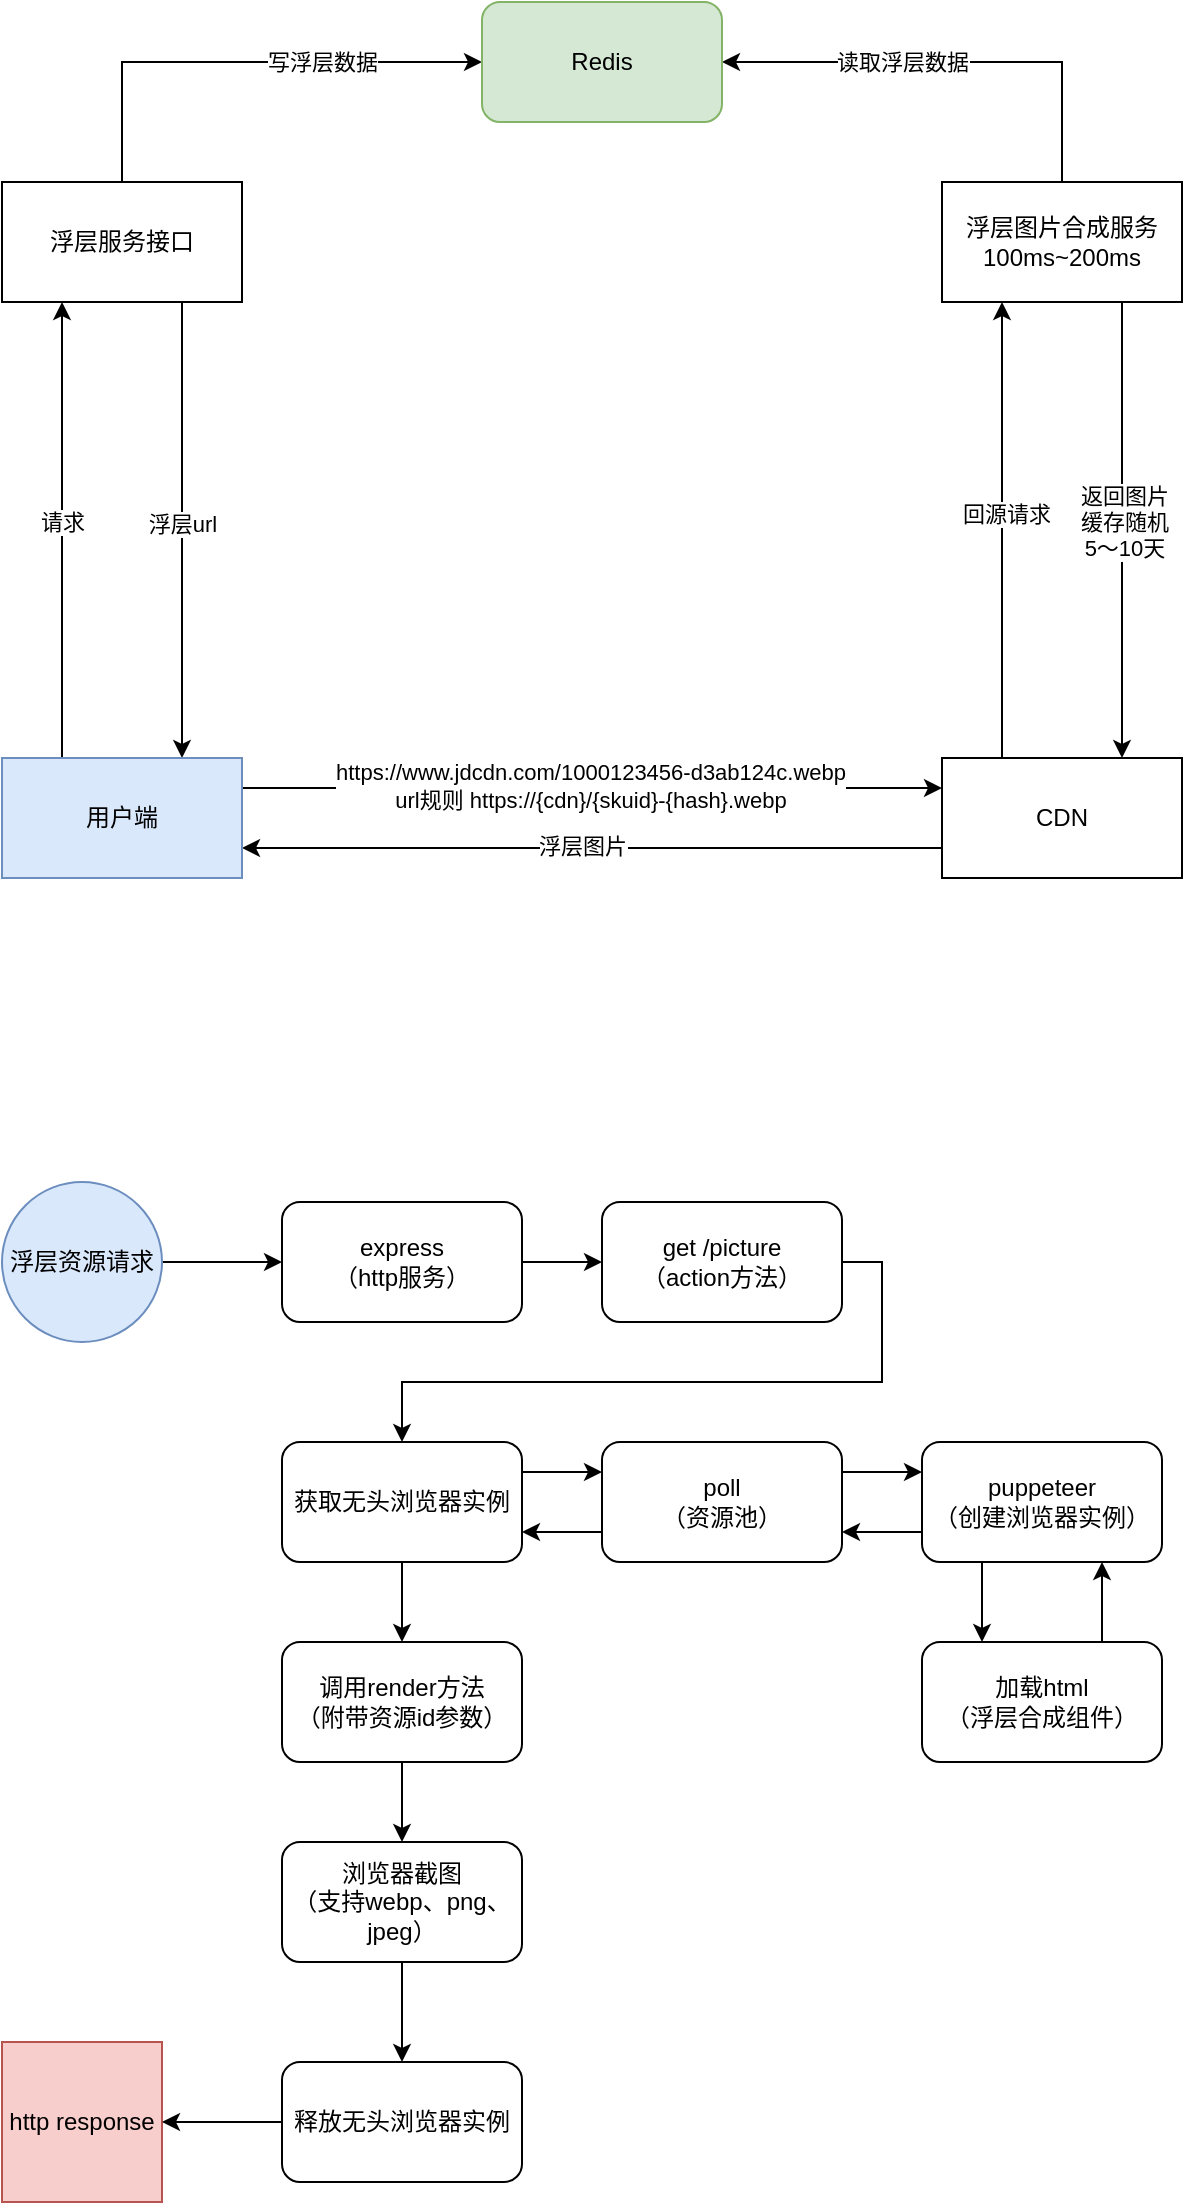 <mxfile version="21.8.2" type="github">
  <diagram name="第 1 页" id="UtRuw29SjOKGwfxvPIrn">
    <mxGraphModel dx="1306" dy="821" grid="1" gridSize="10" guides="1" tooltips="1" connect="1" arrows="1" fold="1" page="1" pageScale="1" pageWidth="827" pageHeight="1169" math="0" shadow="0">
      <root>
        <mxCell id="0" />
        <mxCell id="1" parent="0" />
        <mxCell id="rxWeCgGi8lzgWZVwLI7x-19" style="edgeStyle=orthogonalEdgeStyle;rounded=0;orthogonalLoop=1;jettySize=auto;html=1;exitX=0.5;exitY=0;exitDx=0;exitDy=0;entryX=0;entryY=0.5;entryDx=0;entryDy=0;" edge="1" parent="1" source="rxWeCgGi8lzgWZVwLI7x-1" target="rxWeCgGi8lzgWZVwLI7x-4">
          <mxGeometry relative="1" as="geometry" />
        </mxCell>
        <mxCell id="rxWeCgGi8lzgWZVwLI7x-20" value="写浮层数据" style="edgeLabel;html=1;align=center;verticalAlign=middle;resizable=0;points=[];" vertex="1" connectable="0" parent="rxWeCgGi8lzgWZVwLI7x-19">
          <mxGeometry x="0.188" y="-2" relative="1" as="geometry">
            <mxPoint x="17" y="-2" as="offset" />
          </mxGeometry>
        </mxCell>
        <mxCell id="rxWeCgGi8lzgWZVwLI7x-30" style="edgeStyle=orthogonalEdgeStyle;rounded=0;orthogonalLoop=1;jettySize=auto;html=1;exitX=0.75;exitY=1;exitDx=0;exitDy=0;entryX=0.75;entryY=0;entryDx=0;entryDy=0;" edge="1" parent="1" source="rxWeCgGi8lzgWZVwLI7x-1" target="rxWeCgGi8lzgWZVwLI7x-26">
          <mxGeometry relative="1" as="geometry" />
        </mxCell>
        <mxCell id="rxWeCgGi8lzgWZVwLI7x-33" value="浮层url" style="edgeLabel;html=1;align=center;verticalAlign=middle;resizable=0;points=[];" vertex="1" connectable="0" parent="rxWeCgGi8lzgWZVwLI7x-30">
          <mxGeometry x="-0.029" relative="1" as="geometry">
            <mxPoint as="offset" />
          </mxGeometry>
        </mxCell>
        <mxCell id="rxWeCgGi8lzgWZVwLI7x-1" value="浮层服务接口" style="rounded=0;whiteSpace=wrap;html=1;" vertex="1" parent="1">
          <mxGeometry x="120" y="140" width="120" height="60" as="geometry" />
        </mxCell>
        <mxCell id="rxWeCgGi8lzgWZVwLI7x-18" value="读取浮层数据" style="edgeStyle=orthogonalEdgeStyle;rounded=0;orthogonalLoop=1;jettySize=auto;html=1;exitX=0.5;exitY=0;exitDx=0;exitDy=0;entryX=1;entryY=0.5;entryDx=0;entryDy=0;" edge="1" parent="1" source="rxWeCgGi8lzgWZVwLI7x-2" target="rxWeCgGi8lzgWZVwLI7x-4">
          <mxGeometry x="0.217" relative="1" as="geometry">
            <Array as="points">
              <mxPoint x="650" y="80" />
            </Array>
            <mxPoint as="offset" />
          </mxGeometry>
        </mxCell>
        <mxCell id="rxWeCgGi8lzgWZVwLI7x-21" style="edgeStyle=orthogonalEdgeStyle;rounded=0;orthogonalLoop=1;jettySize=auto;html=1;exitX=0.75;exitY=1;exitDx=0;exitDy=0;entryX=0.75;entryY=0;entryDx=0;entryDy=0;" edge="1" parent="1" source="rxWeCgGi8lzgWZVwLI7x-2" target="rxWeCgGi8lzgWZVwLI7x-3">
          <mxGeometry relative="1" as="geometry" />
        </mxCell>
        <mxCell id="rxWeCgGi8lzgWZVwLI7x-37" value="返回图片&lt;br&gt;缓存随机&lt;br&gt;5～10天" style="edgeLabel;html=1;align=center;verticalAlign=middle;resizable=0;points=[];" vertex="1" connectable="0" parent="rxWeCgGi8lzgWZVwLI7x-21">
          <mxGeometry x="-0.053" y="1" relative="1" as="geometry">
            <mxPoint y="2" as="offset" />
          </mxGeometry>
        </mxCell>
        <mxCell id="rxWeCgGi8lzgWZVwLI7x-2" value="浮层图片合成服务&lt;br&gt;100ms~200ms" style="rounded=0;whiteSpace=wrap;html=1;" vertex="1" parent="1">
          <mxGeometry x="590" y="140" width="120" height="60" as="geometry" />
        </mxCell>
        <mxCell id="rxWeCgGi8lzgWZVwLI7x-22" style="edgeStyle=orthogonalEdgeStyle;rounded=0;orthogonalLoop=1;jettySize=auto;html=1;exitX=0.25;exitY=0;exitDx=0;exitDy=0;entryX=0.25;entryY=1;entryDx=0;entryDy=0;" edge="1" parent="1" source="rxWeCgGi8lzgWZVwLI7x-3" target="rxWeCgGi8lzgWZVwLI7x-2">
          <mxGeometry relative="1" as="geometry" />
        </mxCell>
        <mxCell id="rxWeCgGi8lzgWZVwLI7x-36" value="回源请求" style="edgeLabel;html=1;align=center;verticalAlign=middle;resizable=0;points=[];" vertex="1" connectable="0" parent="rxWeCgGi8lzgWZVwLI7x-22">
          <mxGeometry x="0.07" y="-2" relative="1" as="geometry">
            <mxPoint as="offset" />
          </mxGeometry>
        </mxCell>
        <mxCell id="rxWeCgGi8lzgWZVwLI7x-28" style="edgeStyle=orthogonalEdgeStyle;rounded=0;orthogonalLoop=1;jettySize=auto;html=1;exitX=0;exitY=0.75;exitDx=0;exitDy=0;entryX=1;entryY=0.75;entryDx=0;entryDy=0;" edge="1" parent="1" source="rxWeCgGi8lzgWZVwLI7x-3" target="rxWeCgGi8lzgWZVwLI7x-26">
          <mxGeometry relative="1" as="geometry">
            <mxPoint x="320" y="473" as="targetPoint" />
          </mxGeometry>
        </mxCell>
        <mxCell id="rxWeCgGi8lzgWZVwLI7x-38" value="浮层图片" style="edgeLabel;html=1;align=center;verticalAlign=middle;resizable=0;points=[];" vertex="1" connectable="0" parent="rxWeCgGi8lzgWZVwLI7x-28">
          <mxGeometry x="0.029" y="-1" relative="1" as="geometry">
            <mxPoint as="offset" />
          </mxGeometry>
        </mxCell>
        <mxCell id="rxWeCgGi8lzgWZVwLI7x-3" value="CDN" style="rounded=0;whiteSpace=wrap;html=1;" vertex="1" parent="1">
          <mxGeometry x="590" y="428" width="120" height="60" as="geometry" />
        </mxCell>
        <mxCell id="rxWeCgGi8lzgWZVwLI7x-4" value="Redis" style="rounded=1;whiteSpace=wrap;html=1;fillColor=#d5e8d4;strokeColor=#82b366;" vertex="1" parent="1">
          <mxGeometry x="360" y="50" width="120" height="60" as="geometry" />
        </mxCell>
        <mxCell id="rxWeCgGi8lzgWZVwLI7x-27" style="edgeStyle=orthogonalEdgeStyle;rounded=0;orthogonalLoop=1;jettySize=auto;html=1;exitX=1;exitY=0.25;exitDx=0;exitDy=0;entryX=0;entryY=0.25;entryDx=0;entryDy=0;" edge="1" parent="1" source="rxWeCgGi8lzgWZVwLI7x-26" target="rxWeCgGi8lzgWZVwLI7x-3">
          <mxGeometry relative="1" as="geometry">
            <mxPoint x="320" y="443" as="sourcePoint" />
          </mxGeometry>
        </mxCell>
        <mxCell id="rxWeCgGi8lzgWZVwLI7x-35" value="https://www.jdcdn.com/1000123456-d3ab124c.webp&lt;br&gt;url规则 https://{cdn}/{skuid}-{hash}.webp" style="edgeLabel;html=1;align=center;verticalAlign=middle;resizable=0;points=[];" vertex="1" connectable="0" parent="rxWeCgGi8lzgWZVwLI7x-27">
          <mxGeometry x="-0.091" y="1" relative="1" as="geometry">
            <mxPoint x="15" as="offset" />
          </mxGeometry>
        </mxCell>
        <mxCell id="rxWeCgGi8lzgWZVwLI7x-29" style="edgeStyle=orthogonalEdgeStyle;rounded=0;orthogonalLoop=1;jettySize=auto;html=1;exitX=0.25;exitY=0;exitDx=0;exitDy=0;entryX=0.25;entryY=1;entryDx=0;entryDy=0;" edge="1" parent="1" source="rxWeCgGi8lzgWZVwLI7x-26" target="rxWeCgGi8lzgWZVwLI7x-1">
          <mxGeometry relative="1" as="geometry" />
        </mxCell>
        <mxCell id="rxWeCgGi8lzgWZVwLI7x-31" value="请求" style="edgeLabel;html=1;align=center;verticalAlign=middle;resizable=0;points=[];" vertex="1" connectable="0" parent="rxWeCgGi8lzgWZVwLI7x-29">
          <mxGeometry x="0.086" relative="1" as="geometry">
            <mxPoint y="6" as="offset" />
          </mxGeometry>
        </mxCell>
        <mxCell id="rxWeCgGi8lzgWZVwLI7x-26" value="用户端" style="rounded=0;whiteSpace=wrap;html=1;fillColor=#dae8fc;strokeColor=#6c8ebf;" vertex="1" parent="1">
          <mxGeometry x="120" y="428" width="120" height="60" as="geometry" />
        </mxCell>
        <mxCell id="rxWeCgGi8lzgWZVwLI7x-81" style="edgeStyle=orthogonalEdgeStyle;rounded=0;orthogonalLoop=1;jettySize=auto;html=1;exitX=1;exitY=0.5;exitDx=0;exitDy=0;entryX=0;entryY=0.5;entryDx=0;entryDy=0;" edge="1" parent="1" source="rxWeCgGi8lzgWZVwLI7x-39" target="rxWeCgGi8lzgWZVwLI7x-44">
          <mxGeometry relative="1" as="geometry" />
        </mxCell>
        <mxCell id="rxWeCgGi8lzgWZVwLI7x-39" value="express&lt;br&gt;（http服务）" style="rounded=1;whiteSpace=wrap;html=1;" vertex="1" parent="1">
          <mxGeometry x="260" y="650" width="120" height="60" as="geometry" />
        </mxCell>
        <mxCell id="rxWeCgGi8lzgWZVwLI7x-71" style="edgeStyle=orthogonalEdgeStyle;rounded=0;orthogonalLoop=1;jettySize=auto;html=1;exitX=0;exitY=0.75;exitDx=0;exitDy=0;entryX=1;entryY=0.75;entryDx=0;entryDy=0;" edge="1" parent="1" source="rxWeCgGi8lzgWZVwLI7x-40" target="rxWeCgGi8lzgWZVwLI7x-53">
          <mxGeometry relative="1" as="geometry" />
        </mxCell>
        <mxCell id="rxWeCgGi8lzgWZVwLI7x-72" style="edgeStyle=orthogonalEdgeStyle;rounded=0;orthogonalLoop=1;jettySize=auto;html=1;exitX=1;exitY=0.25;exitDx=0;exitDy=0;entryX=0;entryY=0.25;entryDx=0;entryDy=0;" edge="1" parent="1" source="rxWeCgGi8lzgWZVwLI7x-40" target="rxWeCgGi8lzgWZVwLI7x-41">
          <mxGeometry relative="1" as="geometry" />
        </mxCell>
        <mxCell id="rxWeCgGi8lzgWZVwLI7x-40" value="poll&lt;br&gt;（资源池）" style="rounded=1;whiteSpace=wrap;html=1;" vertex="1" parent="1">
          <mxGeometry x="420" y="770" width="120" height="60" as="geometry" />
        </mxCell>
        <mxCell id="rxWeCgGi8lzgWZVwLI7x-61" style="edgeStyle=orthogonalEdgeStyle;rounded=0;orthogonalLoop=1;jettySize=auto;html=1;exitX=0.25;exitY=1;exitDx=0;exitDy=0;entryX=0.25;entryY=0;entryDx=0;entryDy=0;" edge="1" parent="1" source="rxWeCgGi8lzgWZVwLI7x-41" target="rxWeCgGi8lzgWZVwLI7x-59">
          <mxGeometry relative="1" as="geometry" />
        </mxCell>
        <mxCell id="rxWeCgGi8lzgWZVwLI7x-73" style="edgeStyle=orthogonalEdgeStyle;rounded=0;orthogonalLoop=1;jettySize=auto;html=1;exitX=0;exitY=0.75;exitDx=0;exitDy=0;entryX=1;entryY=0.75;entryDx=0;entryDy=0;" edge="1" parent="1" source="rxWeCgGi8lzgWZVwLI7x-41" target="rxWeCgGi8lzgWZVwLI7x-40">
          <mxGeometry relative="1" as="geometry" />
        </mxCell>
        <mxCell id="rxWeCgGi8lzgWZVwLI7x-41" value="puppeteer&lt;br&gt;（创建浏览器实例）" style="rounded=1;whiteSpace=wrap;html=1;" vertex="1" parent="1">
          <mxGeometry x="580" y="770" width="120" height="60" as="geometry" />
        </mxCell>
        <mxCell id="rxWeCgGi8lzgWZVwLI7x-64" style="edgeStyle=orthogonalEdgeStyle;rounded=0;orthogonalLoop=1;jettySize=auto;html=1;exitX=1;exitY=0.5;exitDx=0;exitDy=0;" edge="1" parent="1" source="rxWeCgGi8lzgWZVwLI7x-42" target="rxWeCgGi8lzgWZVwLI7x-39">
          <mxGeometry relative="1" as="geometry" />
        </mxCell>
        <mxCell id="rxWeCgGi8lzgWZVwLI7x-42" value="浮层资源请求" style="ellipse;whiteSpace=wrap;html=1;aspect=fixed;fillColor=#dae8fc;strokeColor=#6c8ebf;" vertex="1" parent="1">
          <mxGeometry x="120" y="640" width="80" height="80" as="geometry" />
        </mxCell>
        <mxCell id="rxWeCgGi8lzgWZVwLI7x-82" style="edgeStyle=orthogonalEdgeStyle;rounded=0;orthogonalLoop=1;jettySize=auto;html=1;exitX=1;exitY=0.5;exitDx=0;exitDy=0;entryX=0.5;entryY=0;entryDx=0;entryDy=0;" edge="1" parent="1" source="rxWeCgGi8lzgWZVwLI7x-44" target="rxWeCgGi8lzgWZVwLI7x-53">
          <mxGeometry relative="1" as="geometry" />
        </mxCell>
        <mxCell id="rxWeCgGi8lzgWZVwLI7x-44" value="get /picture&lt;br&gt;（action方法）" style="rounded=1;whiteSpace=wrap;html=1;" vertex="1" parent="1">
          <mxGeometry x="420" y="650" width="120" height="60" as="geometry" />
        </mxCell>
        <mxCell id="rxWeCgGi8lzgWZVwLI7x-67" style="edgeStyle=orthogonalEdgeStyle;rounded=0;orthogonalLoop=1;jettySize=auto;html=1;exitX=0.5;exitY=1;exitDx=0;exitDy=0;" edge="1" parent="1" source="rxWeCgGi8lzgWZVwLI7x-53" target="rxWeCgGi8lzgWZVwLI7x-65">
          <mxGeometry relative="1" as="geometry" />
        </mxCell>
        <mxCell id="rxWeCgGi8lzgWZVwLI7x-70" style="edgeStyle=orthogonalEdgeStyle;rounded=0;orthogonalLoop=1;jettySize=auto;html=1;exitX=1;exitY=0.25;exitDx=0;exitDy=0;entryX=0;entryY=0.25;entryDx=0;entryDy=0;" edge="1" parent="1" source="rxWeCgGi8lzgWZVwLI7x-53" target="rxWeCgGi8lzgWZVwLI7x-40">
          <mxGeometry relative="1" as="geometry" />
        </mxCell>
        <mxCell id="rxWeCgGi8lzgWZVwLI7x-53" value="获取无头浏览器实例" style="rounded=1;whiteSpace=wrap;html=1;" vertex="1" parent="1">
          <mxGeometry x="260" y="770" width="120" height="60" as="geometry" />
        </mxCell>
        <mxCell id="rxWeCgGi8lzgWZVwLI7x-63" style="edgeStyle=orthogonalEdgeStyle;rounded=0;orthogonalLoop=1;jettySize=auto;html=1;exitX=0.75;exitY=0;exitDx=0;exitDy=0;entryX=0.75;entryY=1;entryDx=0;entryDy=0;" edge="1" parent="1" source="rxWeCgGi8lzgWZVwLI7x-59" target="rxWeCgGi8lzgWZVwLI7x-41">
          <mxGeometry relative="1" as="geometry" />
        </mxCell>
        <mxCell id="rxWeCgGi8lzgWZVwLI7x-59" value="加载html&lt;br&gt;（浮层合成组件）" style="rounded=1;whiteSpace=wrap;html=1;" vertex="1" parent="1">
          <mxGeometry x="580" y="870" width="120" height="60" as="geometry" />
        </mxCell>
        <mxCell id="rxWeCgGi8lzgWZVwLI7x-69" style="edgeStyle=orthogonalEdgeStyle;rounded=0;orthogonalLoop=1;jettySize=auto;html=1;exitX=0.5;exitY=1;exitDx=0;exitDy=0;entryX=0.5;entryY=0;entryDx=0;entryDy=0;" edge="1" parent="1" source="rxWeCgGi8lzgWZVwLI7x-65" target="rxWeCgGi8lzgWZVwLI7x-68">
          <mxGeometry relative="1" as="geometry" />
        </mxCell>
        <mxCell id="rxWeCgGi8lzgWZVwLI7x-65" value="调用render方法&lt;br&gt;（附带资源id参数）" style="rounded=1;whiteSpace=wrap;html=1;" vertex="1" parent="1">
          <mxGeometry x="260" y="870" width="120" height="60" as="geometry" />
        </mxCell>
        <mxCell id="rxWeCgGi8lzgWZVwLI7x-79" style="edgeStyle=orthogonalEdgeStyle;rounded=0;orthogonalLoop=1;jettySize=auto;html=1;exitX=0.5;exitY=1;exitDx=0;exitDy=0;entryX=0.5;entryY=0;entryDx=0;entryDy=0;" edge="1" parent="1" source="rxWeCgGi8lzgWZVwLI7x-68" target="rxWeCgGi8lzgWZVwLI7x-78">
          <mxGeometry relative="1" as="geometry" />
        </mxCell>
        <mxCell id="rxWeCgGi8lzgWZVwLI7x-68" value="浏览器截图&lt;br&gt;（支持webp、png、jpeg）" style="rounded=1;whiteSpace=wrap;html=1;" vertex="1" parent="1">
          <mxGeometry x="260" y="970" width="120" height="60" as="geometry" />
        </mxCell>
        <mxCell id="rxWeCgGi8lzgWZVwLI7x-76" value="http response" style="whiteSpace=wrap;html=1;aspect=fixed;fillColor=#f8cecc;strokeColor=#b85450;" vertex="1" parent="1">
          <mxGeometry x="120" y="1070" width="80" height="80" as="geometry" />
        </mxCell>
        <mxCell id="rxWeCgGi8lzgWZVwLI7x-80" style="edgeStyle=orthogonalEdgeStyle;rounded=0;orthogonalLoop=1;jettySize=auto;html=1;exitX=0;exitY=0.5;exitDx=0;exitDy=0;entryX=1;entryY=0.5;entryDx=0;entryDy=0;" edge="1" parent="1" source="rxWeCgGi8lzgWZVwLI7x-78" target="rxWeCgGi8lzgWZVwLI7x-76">
          <mxGeometry relative="1" as="geometry" />
        </mxCell>
        <mxCell id="rxWeCgGi8lzgWZVwLI7x-78" value="释放无头浏览器实例" style="rounded=1;whiteSpace=wrap;html=1;" vertex="1" parent="1">
          <mxGeometry x="260" y="1080" width="120" height="60" as="geometry" />
        </mxCell>
      </root>
    </mxGraphModel>
  </diagram>
</mxfile>
